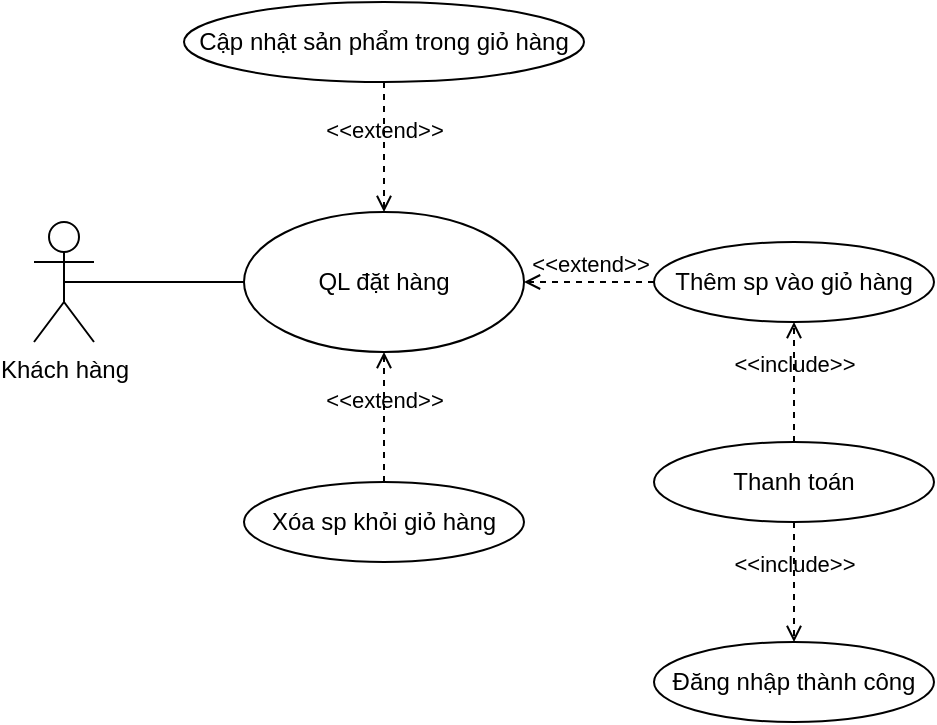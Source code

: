<mxfile version="22.0.8" type="device">
  <diagram name="Page-1" id="RkmhBJ9YXuHi9S4Uj5_b">
    <mxGraphModel dx="872" dy="465" grid="1" gridSize="10" guides="1" tooltips="1" connect="1" arrows="1" fold="1" page="1" pageScale="1" pageWidth="850" pageHeight="1100" math="0" shadow="0">
      <root>
        <mxCell id="0" />
        <mxCell id="1" parent="0" />
        <mxCell id="piGCm9Gw1Fv8Z7XU30e3-2" value="Khách hàng" style="shape=umlActor;verticalLabelPosition=bottom;verticalAlign=top;html=1;" vertex="1" parent="1">
          <mxGeometry x="180" y="190" width="30" height="60" as="geometry" />
        </mxCell>
        <mxCell id="piGCm9Gw1Fv8Z7XU30e3-3" value="QL đặt hàng" style="ellipse;whiteSpace=wrap;html=1;" vertex="1" parent="1">
          <mxGeometry x="285" y="185" width="140" height="70" as="geometry" />
        </mxCell>
        <mxCell id="piGCm9Gw1Fv8Z7XU30e3-4" value="Đăng nhập thành công" style="ellipse;whiteSpace=wrap;html=1;" vertex="1" parent="1">
          <mxGeometry x="490" y="400" width="140" height="40" as="geometry" />
        </mxCell>
        <mxCell id="piGCm9Gw1Fv8Z7XU30e3-5" value="Thêm sp vào giỏ hàng" style="ellipse;whiteSpace=wrap;html=1;" vertex="1" parent="1">
          <mxGeometry x="490" y="200" width="140" height="40" as="geometry" />
        </mxCell>
        <mxCell id="piGCm9Gw1Fv8Z7XU30e3-6" value="&amp;lt;&amp;lt;extend&amp;gt;&amp;gt;" style="html=1;verticalAlign=bottom;labelBackgroundColor=none;endArrow=open;endFill=0;dashed=1;rounded=0;entryX=1;entryY=0.5;entryDx=0;entryDy=0;exitX=0;exitY=0.5;exitDx=0;exitDy=0;" edge="1" parent="1" source="piGCm9Gw1Fv8Z7XU30e3-5" target="piGCm9Gw1Fv8Z7XU30e3-3">
          <mxGeometry width="160" relative="1" as="geometry">
            <mxPoint x="620" y="240" as="sourcePoint" />
            <mxPoint x="500" y="260" as="targetPoint" />
          </mxGeometry>
        </mxCell>
        <mxCell id="piGCm9Gw1Fv8Z7XU30e3-7" value="&amp;lt;&amp;lt;include&amp;gt;&amp;gt;" style="html=1;verticalAlign=bottom;labelBackgroundColor=none;endArrow=open;endFill=0;dashed=1;rounded=0;entryX=0.5;entryY=0;entryDx=0;entryDy=0;exitX=0.5;exitY=1;exitDx=0;exitDy=0;" edge="1" parent="1" source="piGCm9Gw1Fv8Z7XU30e3-12" target="piGCm9Gw1Fv8Z7XU30e3-4">
          <mxGeometry width="160" relative="1" as="geometry">
            <mxPoint x="260" y="410" as="sourcePoint" />
            <mxPoint x="500" y="260" as="targetPoint" />
          </mxGeometry>
        </mxCell>
        <mxCell id="piGCm9Gw1Fv8Z7XU30e3-8" value="" style="endArrow=none;html=1;rounded=0;exitX=0.5;exitY=0.5;exitDx=0;exitDy=0;exitPerimeter=0;entryX=0;entryY=0.5;entryDx=0;entryDy=0;" edge="1" parent="1" source="piGCm9Gw1Fv8Z7XU30e3-2" target="piGCm9Gw1Fv8Z7XU30e3-3">
          <mxGeometry width="50" height="50" relative="1" as="geometry">
            <mxPoint x="400" y="270" as="sourcePoint" />
            <mxPoint x="280" y="220" as="targetPoint" />
          </mxGeometry>
        </mxCell>
        <mxCell id="piGCm9Gw1Fv8Z7XU30e3-9" value="Xóa sp khỏi giỏ hàng" style="ellipse;whiteSpace=wrap;html=1;" vertex="1" parent="1">
          <mxGeometry x="285" y="320" width="140" height="40" as="geometry" />
        </mxCell>
        <mxCell id="piGCm9Gw1Fv8Z7XU30e3-10" value="&amp;lt;&amp;lt;extend&amp;gt;&amp;gt;" style="html=1;verticalAlign=bottom;labelBackgroundColor=none;endArrow=open;endFill=0;dashed=1;rounded=0;entryX=0.5;entryY=1;entryDx=0;entryDy=0;exitX=0.5;exitY=0;exitDx=0;exitDy=0;" edge="1" parent="1" source="piGCm9Gw1Fv8Z7XU30e3-9" target="piGCm9Gw1Fv8Z7XU30e3-3">
          <mxGeometry width="160" relative="1" as="geometry">
            <mxPoint x="500" y="330" as="sourcePoint" />
            <mxPoint x="414" y="255" as="targetPoint" />
          </mxGeometry>
        </mxCell>
        <mxCell id="piGCm9Gw1Fv8Z7XU30e3-11" value="Cập nhật sản phẩm trong giỏ hàng" style="ellipse;whiteSpace=wrap;html=1;" vertex="1" parent="1">
          <mxGeometry x="255" y="80" width="200" height="40" as="geometry" />
        </mxCell>
        <mxCell id="piGCm9Gw1Fv8Z7XU30e3-12" value="Thanh toán" style="ellipse;whiteSpace=wrap;html=1;" vertex="1" parent="1">
          <mxGeometry x="490" y="300" width="140" height="40" as="geometry" />
        </mxCell>
        <mxCell id="piGCm9Gw1Fv8Z7XU30e3-14" value="&amp;lt;&amp;lt;include&amp;gt;&amp;gt;" style="html=1;verticalAlign=bottom;labelBackgroundColor=none;endArrow=open;endFill=0;dashed=1;rounded=0;entryX=0.5;entryY=1;entryDx=0;entryDy=0;exitX=0.5;exitY=0;exitDx=0;exitDy=0;" edge="1" parent="1" source="piGCm9Gw1Fv8Z7XU30e3-12" target="piGCm9Gw1Fv8Z7XU30e3-5">
          <mxGeometry width="160" relative="1" as="geometry">
            <mxPoint x="590" y="370" as="sourcePoint" />
            <mxPoint x="440" y="440" as="targetPoint" />
          </mxGeometry>
        </mxCell>
        <mxCell id="piGCm9Gw1Fv8Z7XU30e3-15" value="&amp;lt;&amp;lt;extend&amp;gt;&amp;gt;" style="html=1;verticalAlign=bottom;labelBackgroundColor=none;endArrow=open;endFill=0;dashed=1;rounded=0;entryX=0.5;entryY=0;entryDx=0;entryDy=0;exitX=0.5;exitY=1;exitDx=0;exitDy=0;" edge="1" parent="1" source="piGCm9Gw1Fv8Z7XU30e3-11" target="piGCm9Gw1Fv8Z7XU30e3-3">
          <mxGeometry width="160" relative="1" as="geometry">
            <mxPoint x="365" y="330" as="sourcePoint" />
            <mxPoint x="365" y="265" as="targetPoint" />
          </mxGeometry>
        </mxCell>
      </root>
    </mxGraphModel>
  </diagram>
</mxfile>
